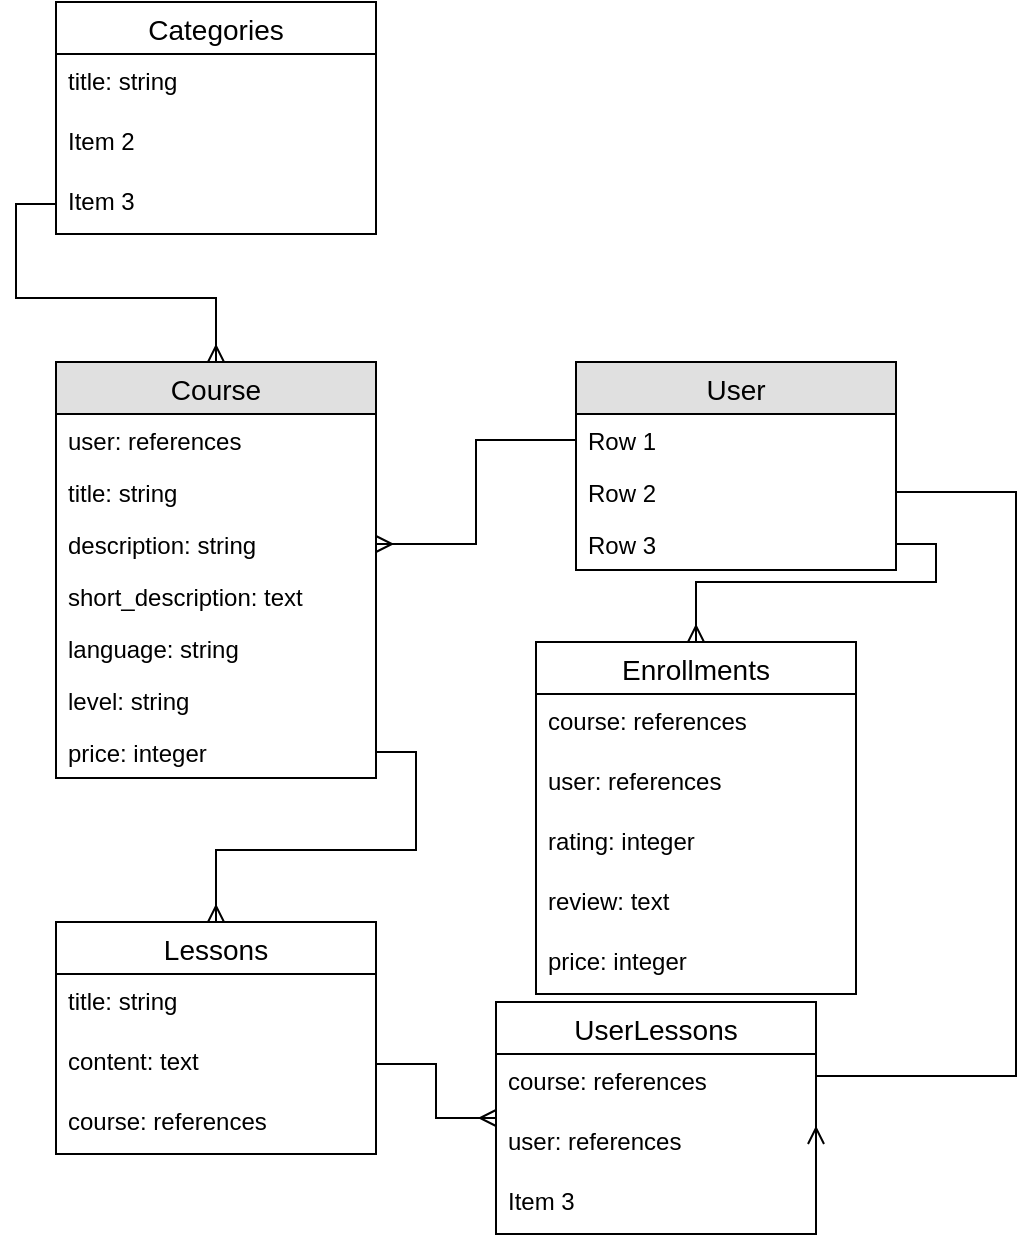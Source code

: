 <mxfile version="13.9.2" type="github">
  <diagram id="04gA2rEl-hQHRDKK0a48" name="Page-1">
    <mxGraphModel dx="1004" dy="529" grid="1" gridSize="10" guides="1" tooltips="1" connect="1" arrows="1" fold="1" page="1" pageScale="1" pageWidth="850" pageHeight="1100" math="0" shadow="0">
      <root>
        <mxCell id="0" />
        <mxCell id="1" parent="0" />
        <mxCell id="WzBwottMZ1Qa9ndmaQrY-1" value="User" style="swimlane;fontStyle=0;childLayout=stackLayout;horizontal=1;startSize=26;fillColor=#e0e0e0;horizontalStack=0;resizeParent=1;resizeParentMax=0;resizeLast=0;collapsible=1;marginBottom=0;swimlaneFillColor=#ffffff;align=center;fontSize=14;" parent="1" vertex="1">
          <mxGeometry x="420" y="220" width="160" height="104" as="geometry" />
        </mxCell>
        <mxCell id="WzBwottMZ1Qa9ndmaQrY-2" value="Row 1" style="text;strokeColor=none;fillColor=none;spacingLeft=4;spacingRight=4;overflow=hidden;rotatable=0;points=[[0,0.5],[1,0.5]];portConstraint=eastwest;fontSize=12;" parent="WzBwottMZ1Qa9ndmaQrY-1" vertex="1">
          <mxGeometry y="26" width="160" height="26" as="geometry" />
        </mxCell>
        <mxCell id="WzBwottMZ1Qa9ndmaQrY-3" value="Row 2" style="text;strokeColor=none;fillColor=none;spacingLeft=4;spacingRight=4;overflow=hidden;rotatable=0;points=[[0,0.5],[1,0.5]];portConstraint=eastwest;fontSize=12;" parent="WzBwottMZ1Qa9ndmaQrY-1" vertex="1">
          <mxGeometry y="52" width="160" height="26" as="geometry" />
        </mxCell>
        <mxCell id="WzBwottMZ1Qa9ndmaQrY-4" value="Row 3" style="text;strokeColor=none;fillColor=none;spacingLeft=4;spacingRight=4;overflow=hidden;rotatable=0;points=[[0,0.5],[1,0.5]];portConstraint=eastwest;fontSize=12;" parent="WzBwottMZ1Qa9ndmaQrY-1" vertex="1">
          <mxGeometry y="78" width="160" height="26" as="geometry" />
        </mxCell>
        <mxCell id="koaIrDql8gB1S9WYzVsE-1" value="Course" style="swimlane;fontStyle=0;childLayout=stackLayout;horizontal=1;startSize=26;fillColor=#e0e0e0;horizontalStack=0;resizeParent=1;resizeParentMax=0;resizeLast=0;collapsible=1;marginBottom=0;swimlaneFillColor=#ffffff;align=center;fontSize=14;" parent="1" vertex="1">
          <mxGeometry x="160" y="220" width="160" height="208" as="geometry">
            <mxRectangle x="350" y="240" width="80" height="26" as="alternateBounds" />
          </mxGeometry>
        </mxCell>
        <mxCell id="75IMX-WsKCcc0oiy8jMt-52" value="user: references" style="text;strokeColor=none;fillColor=none;spacingLeft=4;spacingRight=4;overflow=hidden;rotatable=0;points=[[0,0.5],[1,0.5]];portConstraint=eastwest;fontSize=12;" parent="koaIrDql8gB1S9WYzVsE-1" vertex="1">
          <mxGeometry y="26" width="160" height="26" as="geometry" />
        </mxCell>
        <mxCell id="koaIrDql8gB1S9WYzVsE-2" value="title: string" style="text;strokeColor=none;fillColor=none;spacingLeft=4;spacingRight=4;overflow=hidden;rotatable=0;points=[[0,0.5],[1,0.5]];portConstraint=eastwest;fontSize=12;" parent="koaIrDql8gB1S9WYzVsE-1" vertex="1">
          <mxGeometry y="52" width="160" height="26" as="geometry" />
        </mxCell>
        <mxCell id="koaIrDql8gB1S9WYzVsE-3" value="description: string" style="text;strokeColor=none;fillColor=none;spacingLeft=4;spacingRight=4;overflow=hidden;rotatable=0;points=[[0,0.5],[1,0.5]];portConstraint=eastwest;fontSize=12;" parent="koaIrDql8gB1S9WYzVsE-1" vertex="1">
          <mxGeometry y="78" width="160" height="26" as="geometry" />
        </mxCell>
        <mxCell id="75IMX-WsKCcc0oiy8jMt-53" value="short_description: text" style="text;strokeColor=none;fillColor=none;spacingLeft=4;spacingRight=4;overflow=hidden;rotatable=0;points=[[0,0.5],[1,0.5]];portConstraint=eastwest;fontSize=12;" parent="koaIrDql8gB1S9WYzVsE-1" vertex="1">
          <mxGeometry y="104" width="160" height="26" as="geometry" />
        </mxCell>
        <mxCell id="75IMX-WsKCcc0oiy8jMt-54" value="language: string" style="text;strokeColor=none;fillColor=none;spacingLeft=4;spacingRight=4;overflow=hidden;rotatable=0;points=[[0,0.5],[1,0.5]];portConstraint=eastwest;fontSize=12;" parent="koaIrDql8gB1S9WYzVsE-1" vertex="1">
          <mxGeometry y="130" width="160" height="26" as="geometry" />
        </mxCell>
        <mxCell id="75IMX-WsKCcc0oiy8jMt-56" value="level: string" style="text;strokeColor=none;fillColor=none;spacingLeft=4;spacingRight=4;overflow=hidden;rotatable=0;points=[[0,0.5],[1,0.5]];portConstraint=eastwest;fontSize=12;" parent="koaIrDql8gB1S9WYzVsE-1" vertex="1">
          <mxGeometry y="156" width="160" height="26" as="geometry" />
        </mxCell>
        <mxCell id="75IMX-WsKCcc0oiy8jMt-55" value="price: integer" style="text;strokeColor=none;fillColor=none;spacingLeft=4;spacingRight=4;overflow=hidden;rotatable=0;points=[[0,0.5],[1,0.5]];portConstraint=eastwest;fontSize=12;" parent="koaIrDql8gB1S9WYzVsE-1" vertex="1">
          <mxGeometry y="182" width="160" height="26" as="geometry" />
        </mxCell>
        <mxCell id="_F3wdodLgKrognBMTaiR-2" style="edgeStyle=orthogonalEdgeStyle;rounded=0;orthogonalLoop=1;jettySize=auto;html=1;exitX=0;exitY=0.5;exitDx=0;exitDy=0;entryX=1;entryY=0.5;entryDx=0;entryDy=0;endArrow=ERmany;endFill=0;" parent="1" source="WzBwottMZ1Qa9ndmaQrY-2" target="koaIrDql8gB1S9WYzVsE-3" edge="1">
          <mxGeometry relative="1" as="geometry" />
        </mxCell>
        <mxCell id="_F3wdodLgKrognBMTaiR-5" value="Categories" style="swimlane;fontStyle=0;childLayout=stackLayout;horizontal=1;startSize=26;horizontalStack=0;resizeParent=1;resizeParentMax=0;resizeLast=0;collapsible=1;marginBottom=0;align=center;fontSize=14;" parent="1" vertex="1">
          <mxGeometry x="160" y="40" width="160" height="116" as="geometry" />
        </mxCell>
        <mxCell id="_F3wdodLgKrognBMTaiR-6" value="title: string" style="text;strokeColor=none;fillColor=none;spacingLeft=4;spacingRight=4;overflow=hidden;rotatable=0;points=[[0,0.5],[1,0.5]];portConstraint=eastwest;fontSize=12;" parent="_F3wdodLgKrognBMTaiR-5" vertex="1">
          <mxGeometry y="26" width="160" height="30" as="geometry" />
        </mxCell>
        <mxCell id="_F3wdodLgKrognBMTaiR-7" value="Item 2" style="text;strokeColor=none;fillColor=none;spacingLeft=4;spacingRight=4;overflow=hidden;rotatable=0;points=[[0,0.5],[1,0.5]];portConstraint=eastwest;fontSize=12;" parent="_F3wdodLgKrognBMTaiR-5" vertex="1">
          <mxGeometry y="56" width="160" height="30" as="geometry" />
        </mxCell>
        <mxCell id="_F3wdodLgKrognBMTaiR-8" value="Item 3" style="text;strokeColor=none;fillColor=none;spacingLeft=4;spacingRight=4;overflow=hidden;rotatable=0;points=[[0,0.5],[1,0.5]];portConstraint=eastwest;fontSize=12;" parent="_F3wdodLgKrognBMTaiR-5" vertex="1">
          <mxGeometry y="86" width="160" height="30" as="geometry" />
        </mxCell>
        <mxCell id="_F3wdodLgKrognBMTaiR-9" style="edgeStyle=orthogonalEdgeStyle;rounded=0;orthogonalLoop=1;jettySize=auto;html=1;exitX=0;exitY=0.5;exitDx=0;exitDy=0;entryX=0.5;entryY=0;entryDx=0;entryDy=0;endArrow=ERmany;endFill=0;" parent="1" source="_F3wdodLgKrognBMTaiR-8" target="koaIrDql8gB1S9WYzVsE-1" edge="1">
          <mxGeometry relative="1" as="geometry" />
        </mxCell>
        <mxCell id="_F3wdodLgKrognBMTaiR-10" value="Lessons" style="swimlane;fontStyle=0;childLayout=stackLayout;horizontal=1;startSize=26;horizontalStack=0;resizeParent=1;resizeParentMax=0;resizeLast=0;collapsible=1;marginBottom=0;align=center;fontSize=14;" parent="1" vertex="1">
          <mxGeometry x="160" y="500" width="160" height="116" as="geometry" />
        </mxCell>
        <mxCell id="_F3wdodLgKrognBMTaiR-11" value="title: string" style="text;strokeColor=none;fillColor=none;spacingLeft=4;spacingRight=4;overflow=hidden;rotatable=0;points=[[0,0.5],[1,0.5]];portConstraint=eastwest;fontSize=12;" parent="_F3wdodLgKrognBMTaiR-10" vertex="1">
          <mxGeometry y="26" width="160" height="30" as="geometry" />
        </mxCell>
        <mxCell id="_F3wdodLgKrognBMTaiR-12" value="content: text&#xa;" style="text;strokeColor=none;fillColor=none;spacingLeft=4;spacingRight=4;overflow=hidden;rotatable=0;points=[[0,0.5],[1,0.5]];portConstraint=eastwest;fontSize=12;" parent="_F3wdodLgKrognBMTaiR-10" vertex="1">
          <mxGeometry y="56" width="160" height="30" as="geometry" />
        </mxCell>
        <mxCell id="_F3wdodLgKrognBMTaiR-13" value="course: references" style="text;strokeColor=none;fillColor=none;spacingLeft=4;spacingRight=4;overflow=hidden;rotatable=0;points=[[0,0.5],[1,0.5]];portConstraint=eastwest;fontSize=12;" parent="_F3wdodLgKrognBMTaiR-10" vertex="1">
          <mxGeometry y="86" width="160" height="30" as="geometry" />
        </mxCell>
        <mxCell id="_F3wdodLgKrognBMTaiR-14" style="edgeStyle=orthogonalEdgeStyle;rounded=0;orthogonalLoop=1;jettySize=auto;html=1;exitX=1;exitY=0.5;exitDx=0;exitDy=0;entryX=0.5;entryY=0;entryDx=0;entryDy=0;endArrow=ERmany;endFill=0;" parent="1" source="75IMX-WsKCcc0oiy8jMt-55" target="_F3wdodLgKrognBMTaiR-10" edge="1">
          <mxGeometry relative="1" as="geometry" />
        </mxCell>
        <mxCell id="_F3wdodLgKrognBMTaiR-15" value="UserLessons" style="swimlane;fontStyle=0;childLayout=stackLayout;horizontal=1;startSize=26;horizontalStack=0;resizeParent=1;resizeParentMax=0;resizeLast=0;collapsible=1;marginBottom=0;align=center;fontSize=14;" parent="1" vertex="1">
          <mxGeometry x="380" y="540" width="160" height="116" as="geometry" />
        </mxCell>
        <mxCell id="_F3wdodLgKrognBMTaiR-16" value="course: references" style="text;strokeColor=none;fillColor=none;spacingLeft=4;spacingRight=4;overflow=hidden;rotatable=0;points=[[0,0.5],[1,0.5]];portConstraint=eastwest;fontSize=12;" parent="_F3wdodLgKrognBMTaiR-15" vertex="1">
          <mxGeometry y="26" width="160" height="30" as="geometry" />
        </mxCell>
        <mxCell id="_F3wdodLgKrognBMTaiR-17" value="user: references" style="text;strokeColor=none;fillColor=none;spacingLeft=4;spacingRight=4;overflow=hidden;rotatable=0;points=[[0,0.5],[1,0.5]];portConstraint=eastwest;fontSize=12;" parent="_F3wdodLgKrognBMTaiR-15" vertex="1">
          <mxGeometry y="56" width="160" height="30" as="geometry" />
        </mxCell>
        <mxCell id="_F3wdodLgKrognBMTaiR-18" value="Item 3" style="text;strokeColor=none;fillColor=none;spacingLeft=4;spacingRight=4;overflow=hidden;rotatable=0;points=[[0,0.5],[1,0.5]];portConstraint=eastwest;fontSize=12;" parent="_F3wdodLgKrognBMTaiR-15" vertex="1">
          <mxGeometry y="86" width="160" height="30" as="geometry" />
        </mxCell>
        <mxCell id="_F3wdodLgKrognBMTaiR-19" style="edgeStyle=orthogonalEdgeStyle;rounded=0;orthogonalLoop=1;jettySize=auto;html=1;exitX=1;exitY=0.5;exitDx=0;exitDy=0;entryX=0;entryY=0.5;entryDx=0;entryDy=0;endArrow=ERmany;endFill=0;" parent="1" source="_F3wdodLgKrognBMTaiR-12" target="_F3wdodLgKrognBMTaiR-15" edge="1">
          <mxGeometry relative="1" as="geometry" />
        </mxCell>
        <mxCell id="_F3wdodLgKrognBMTaiR-20" style="edgeStyle=orthogonalEdgeStyle;rounded=0;orthogonalLoop=1;jettySize=auto;html=1;exitX=1;exitY=0.5;exitDx=0;exitDy=0;entryX=1;entryY=0.5;entryDx=0;entryDy=0;endArrow=ERmany;endFill=0;" parent="1" source="WzBwottMZ1Qa9ndmaQrY-3" target="_F3wdodLgKrognBMTaiR-17" edge="1">
          <mxGeometry relative="1" as="geometry">
            <Array as="points">
              <mxPoint x="640" y="285" />
              <mxPoint x="640" y="577" />
            </Array>
          </mxGeometry>
        </mxCell>
        <mxCell id="_F3wdodLgKrognBMTaiR-21" value="Enrollments" style="swimlane;fontStyle=0;childLayout=stackLayout;horizontal=1;startSize=26;horizontalStack=0;resizeParent=1;resizeParentMax=0;resizeLast=0;collapsible=1;marginBottom=0;align=center;fontSize=14;" parent="1" vertex="1">
          <mxGeometry x="400" y="360" width="160" height="176" as="geometry" />
        </mxCell>
        <mxCell id="_F3wdodLgKrognBMTaiR-22" value="course: references" style="text;strokeColor=none;fillColor=none;spacingLeft=4;spacingRight=4;overflow=hidden;rotatable=0;points=[[0,0.5],[1,0.5]];portConstraint=eastwest;fontSize=12;" parent="_F3wdodLgKrognBMTaiR-21" vertex="1">
          <mxGeometry y="26" width="160" height="30" as="geometry" />
        </mxCell>
        <mxCell id="_F3wdodLgKrognBMTaiR-23" value="user: references" style="text;strokeColor=none;fillColor=none;spacingLeft=4;spacingRight=4;overflow=hidden;rotatable=0;points=[[0,0.5],[1,0.5]];portConstraint=eastwest;fontSize=12;" parent="_F3wdodLgKrognBMTaiR-21" vertex="1">
          <mxGeometry y="56" width="160" height="30" as="geometry" />
        </mxCell>
        <mxCell id="_F3wdodLgKrognBMTaiR-24" value="rating: integer" style="text;strokeColor=none;fillColor=none;spacingLeft=4;spacingRight=4;overflow=hidden;rotatable=0;points=[[0,0.5],[1,0.5]];portConstraint=eastwest;fontSize=12;" parent="_F3wdodLgKrognBMTaiR-21" vertex="1">
          <mxGeometry y="86" width="160" height="30" as="geometry" />
        </mxCell>
        <mxCell id="_F3wdodLgKrognBMTaiR-26" value="review: text" style="text;strokeColor=none;fillColor=none;spacingLeft=4;spacingRight=4;overflow=hidden;rotatable=0;points=[[0,0.5],[1,0.5]];portConstraint=eastwest;fontSize=12;" parent="_F3wdodLgKrognBMTaiR-21" vertex="1">
          <mxGeometry y="116" width="160" height="30" as="geometry" />
        </mxCell>
        <mxCell id="Un1wWh6wMpwDiOsGF_rw-3" value="price: integer" style="text;strokeColor=none;fillColor=none;spacingLeft=4;spacingRight=4;overflow=hidden;rotatable=0;points=[[0,0.5],[1,0.5]];portConstraint=eastwest;fontSize=12;" vertex="1" parent="_F3wdodLgKrognBMTaiR-21">
          <mxGeometry y="146" width="160" height="30" as="geometry" />
        </mxCell>
        <mxCell id="_F3wdodLgKrognBMTaiR-25" style="edgeStyle=orthogonalEdgeStyle;rounded=0;orthogonalLoop=1;jettySize=auto;html=1;exitX=1;exitY=0.5;exitDx=0;exitDy=0;entryX=0.5;entryY=0;entryDx=0;entryDy=0;endArrow=ERmany;endFill=0;" parent="1" source="WzBwottMZ1Qa9ndmaQrY-4" target="_F3wdodLgKrognBMTaiR-21" edge="1">
          <mxGeometry relative="1" as="geometry">
            <Array as="points">
              <mxPoint x="600" y="311" />
              <mxPoint x="600" y="330" />
              <mxPoint x="480" y="330" />
            </Array>
          </mxGeometry>
        </mxCell>
      </root>
    </mxGraphModel>
  </diagram>
</mxfile>
